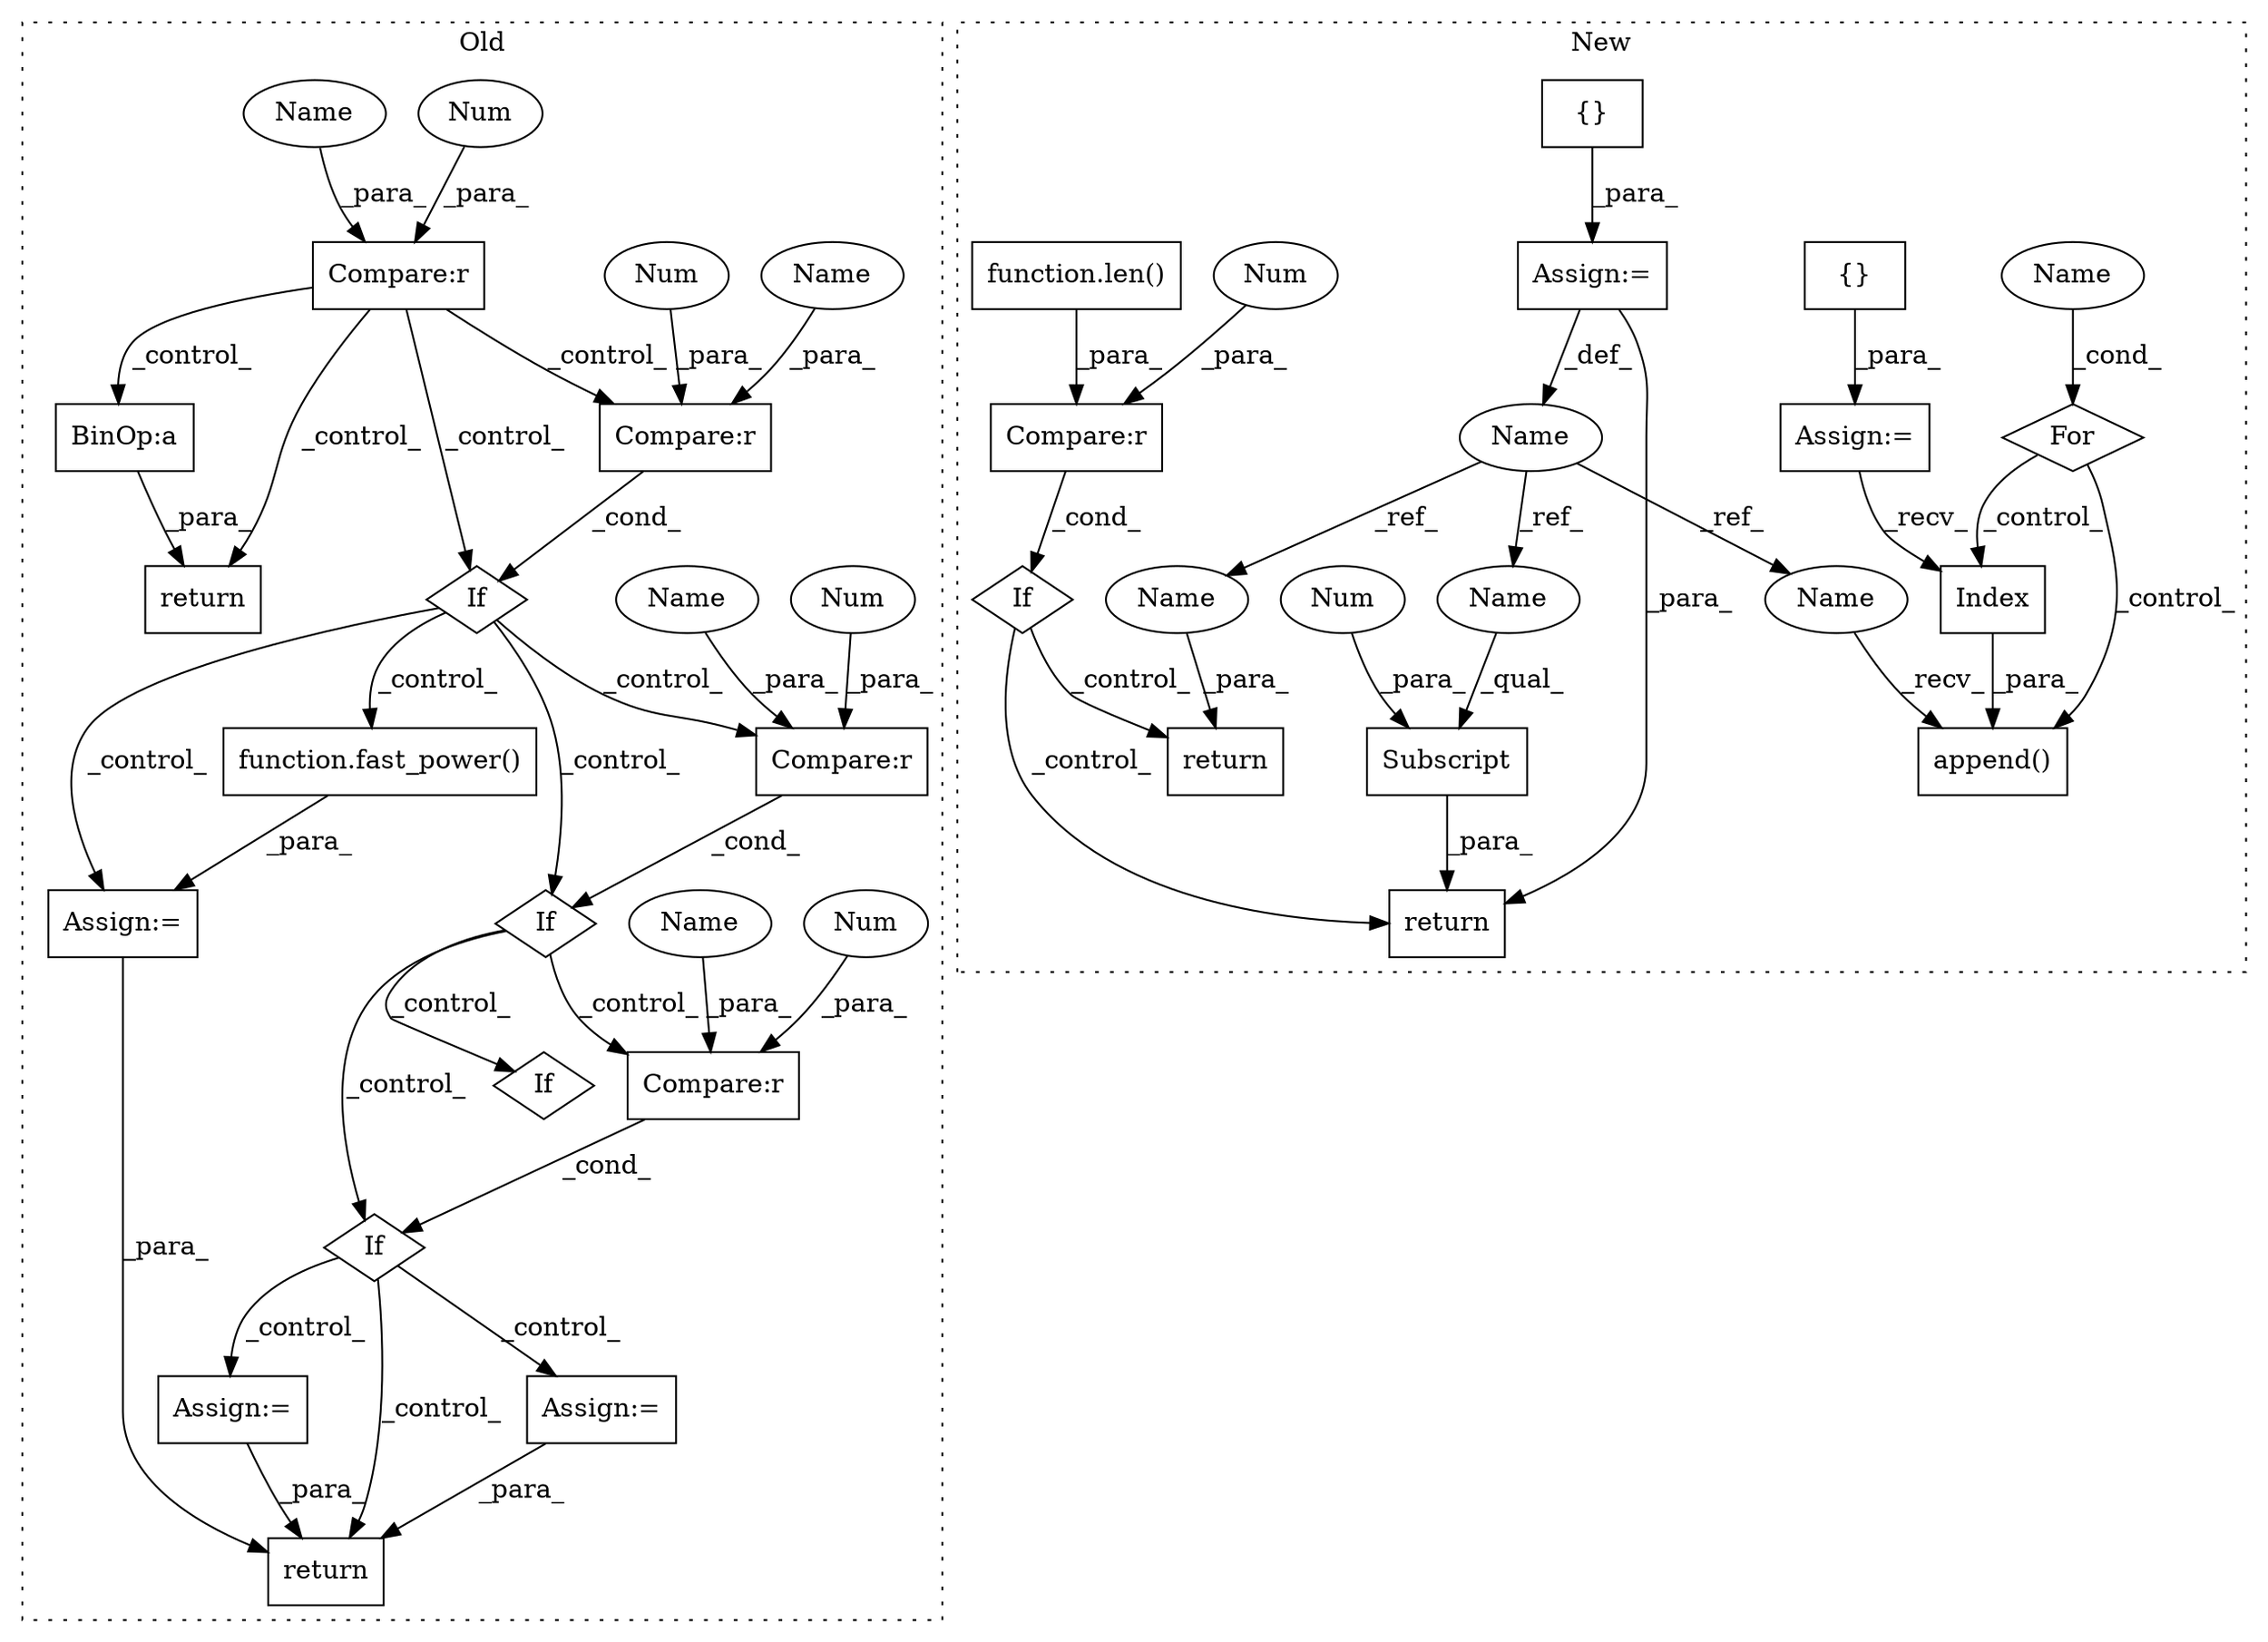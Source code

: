 digraph G {
subgraph cluster0 {
1 [label="If" a="96" s="1241" l="3" shape="diamond"];
3 [label="Compare:r" a="40" s="1244" l="15" shape="box"];
4 [label="If" a="96" s="1561" l="0" shape="diamond"];
5 [label="Compare:r" a="40" s="1561" l="15" shape="box"];
6 [label="return" a="93" s="1906" l="7" shape="box"];
7 [label="If" a="96" s="992" l="0" shape="diamond"];
8 [label="Compare:r" a="40" s="992" l="14" shape="box"];
9 [label="Compare:r" a="40" s="865" l="15" shape="box"];
10 [label="BinOp:a" a="82" s="943" l="10" shape="box"];
11 [label="return" a="93" s="965" l="7" shape="box"];
12 [label="function.fast_power()" a="75" s="1022,1041" l="11,1" shape="box"];
13 [label="If" a="96" s="1274" l="3" shape="diamond"];
22 [label="Num" a="76" s="1258" l="1" shape="ellipse"];
23 [label="Num" a="76" s="1005" l="1" shape="ellipse"];
24 [label="Num" a="76" s="1575" l="1" shape="ellipse"];
25 [label="Num" a="76" s="879" l="1" shape="ellipse"];
27 [label="Assign:=" a="68" s="1019" l="3" shape="box"];
29 [label="Assign:=" a="68" s="1599" l="3" shape="box"];
30 [label="Assign:=" a="68" s="1655" l="3" shape="box"];
40 [label="Name" a="87" s="865" l="10" shape="ellipse"];
41 [label="Name" a="87" s="1561" l="10" shape="ellipse"];
42 [label="Name" a="87" s="992" l="10" shape="ellipse"];
43 [label="Name" a="87" s="1244" l="10" shape="ellipse"];
label = "Old";
style="dotted";
}
subgraph cluster1 {
2 [label="Index" a="46" s="2236" l="8" shape="box"];
14 [label="{}" a="59" s="2065,2148" l="1,0" shape="box"];
15 [label="Name" a="87" s="2197" l="1" shape="ellipse"];
16 [label="For" a="107" s="2193,2212" l="4,10" shape="diamond"];
17 [label="append()" a="75" s="2222,2244" l="14,1" shape="box"];
18 [label="Name" a="87" s="2043" l="6" shape="ellipse"];
19 [label="Subscript" a="63" s="2291,0" l="9,0" shape="box"];
20 [label="{}" a="59" s="2052,2052" l="2,1" shape="box"];
21 [label="Num" a="76" s="2298" l="1" shape="ellipse"];
26 [label="Assign:=" a="68" s="2062" l="3" shape="box"];
28 [label="Assign:=" a="68" s="2049" l="3" shape="box"];
31 [label="return" a="93" s="2319" l="7" shape="box"];
32 [label="If" a="96" s="2251" l="3" shape="diamond"];
33 [label="Compare:r" a="40" s="2254" l="20" shape="box"];
34 [label="Num" a="76" s="2273" l="1" shape="ellipse"];
35 [label="return" a="93" s="2284" l="7" shape="box"];
36 [label="function.len()" a="75" s="2254,2268" l="4,1" shape="box"];
37 [label="Name" a="87" s="2222" l="6" shape="ellipse"];
38 [label="Name" a="87" s="2326" l="6" shape="ellipse"];
39 [label="Name" a="87" s="2291" l="6" shape="ellipse"];
label = "New";
style="dotted";
}
1 -> 13 [label="_control_"];
1 -> 5 [label="_control_"];
1 -> 4 [label="_control_"];
2 -> 17 [label="_para_"];
3 -> 1 [label="_cond_"];
4 -> 30 [label="_control_"];
4 -> 29 [label="_control_"];
4 -> 6 [label="_control_"];
5 -> 4 [label="_cond_"];
7 -> 12 [label="_control_"];
7 -> 27 [label="_control_"];
7 -> 1 [label="_control_"];
7 -> 3 [label="_control_"];
8 -> 7 [label="_cond_"];
9 -> 11 [label="_control_"];
9 -> 7 [label="_control_"];
9 -> 10 [label="_control_"];
9 -> 8 [label="_control_"];
10 -> 11 [label="_para_"];
12 -> 27 [label="_para_"];
14 -> 26 [label="_para_"];
15 -> 16 [label="_cond_"];
16 -> 17 [label="_control_"];
16 -> 2 [label="_control_"];
18 -> 37 [label="_ref_"];
18 -> 38 [label="_ref_"];
18 -> 39 [label="_ref_"];
19 -> 35 [label="_para_"];
20 -> 28 [label="_para_"];
21 -> 19 [label="_para_"];
22 -> 3 [label="_para_"];
23 -> 8 [label="_para_"];
24 -> 5 [label="_para_"];
25 -> 9 [label="_para_"];
26 -> 2 [label="_recv_"];
27 -> 6 [label="_para_"];
28 -> 35 [label="_para_"];
28 -> 18 [label="_def_"];
29 -> 6 [label="_para_"];
30 -> 6 [label="_para_"];
32 -> 31 [label="_control_"];
32 -> 35 [label="_control_"];
33 -> 32 [label="_cond_"];
34 -> 33 [label="_para_"];
36 -> 33 [label="_para_"];
37 -> 17 [label="_recv_"];
38 -> 31 [label="_para_"];
39 -> 19 [label="_qual_"];
40 -> 9 [label="_para_"];
41 -> 5 [label="_para_"];
42 -> 8 [label="_para_"];
43 -> 3 [label="_para_"];
}